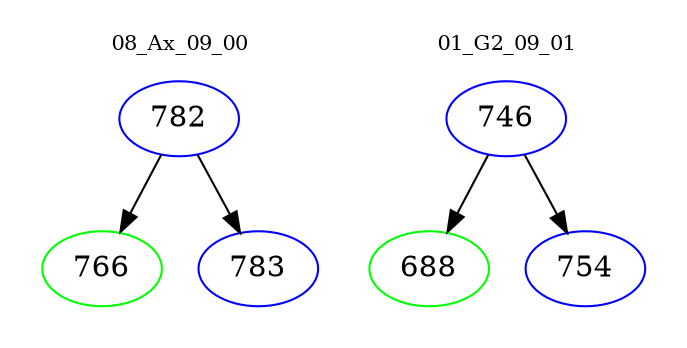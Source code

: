 digraph{
subgraph cluster_0 {
color = white
label = "08_Ax_09_00";
fontsize=10;
T0_782 [label="782", color="blue"]
T0_782 -> T0_766 [color="black"]
T0_766 [label="766", color="green"]
T0_782 -> T0_783 [color="black"]
T0_783 [label="783", color="blue"]
}
subgraph cluster_1 {
color = white
label = "01_G2_09_01";
fontsize=10;
T1_746 [label="746", color="blue"]
T1_746 -> T1_688 [color="black"]
T1_688 [label="688", color="green"]
T1_746 -> T1_754 [color="black"]
T1_754 [label="754", color="blue"]
}
}

